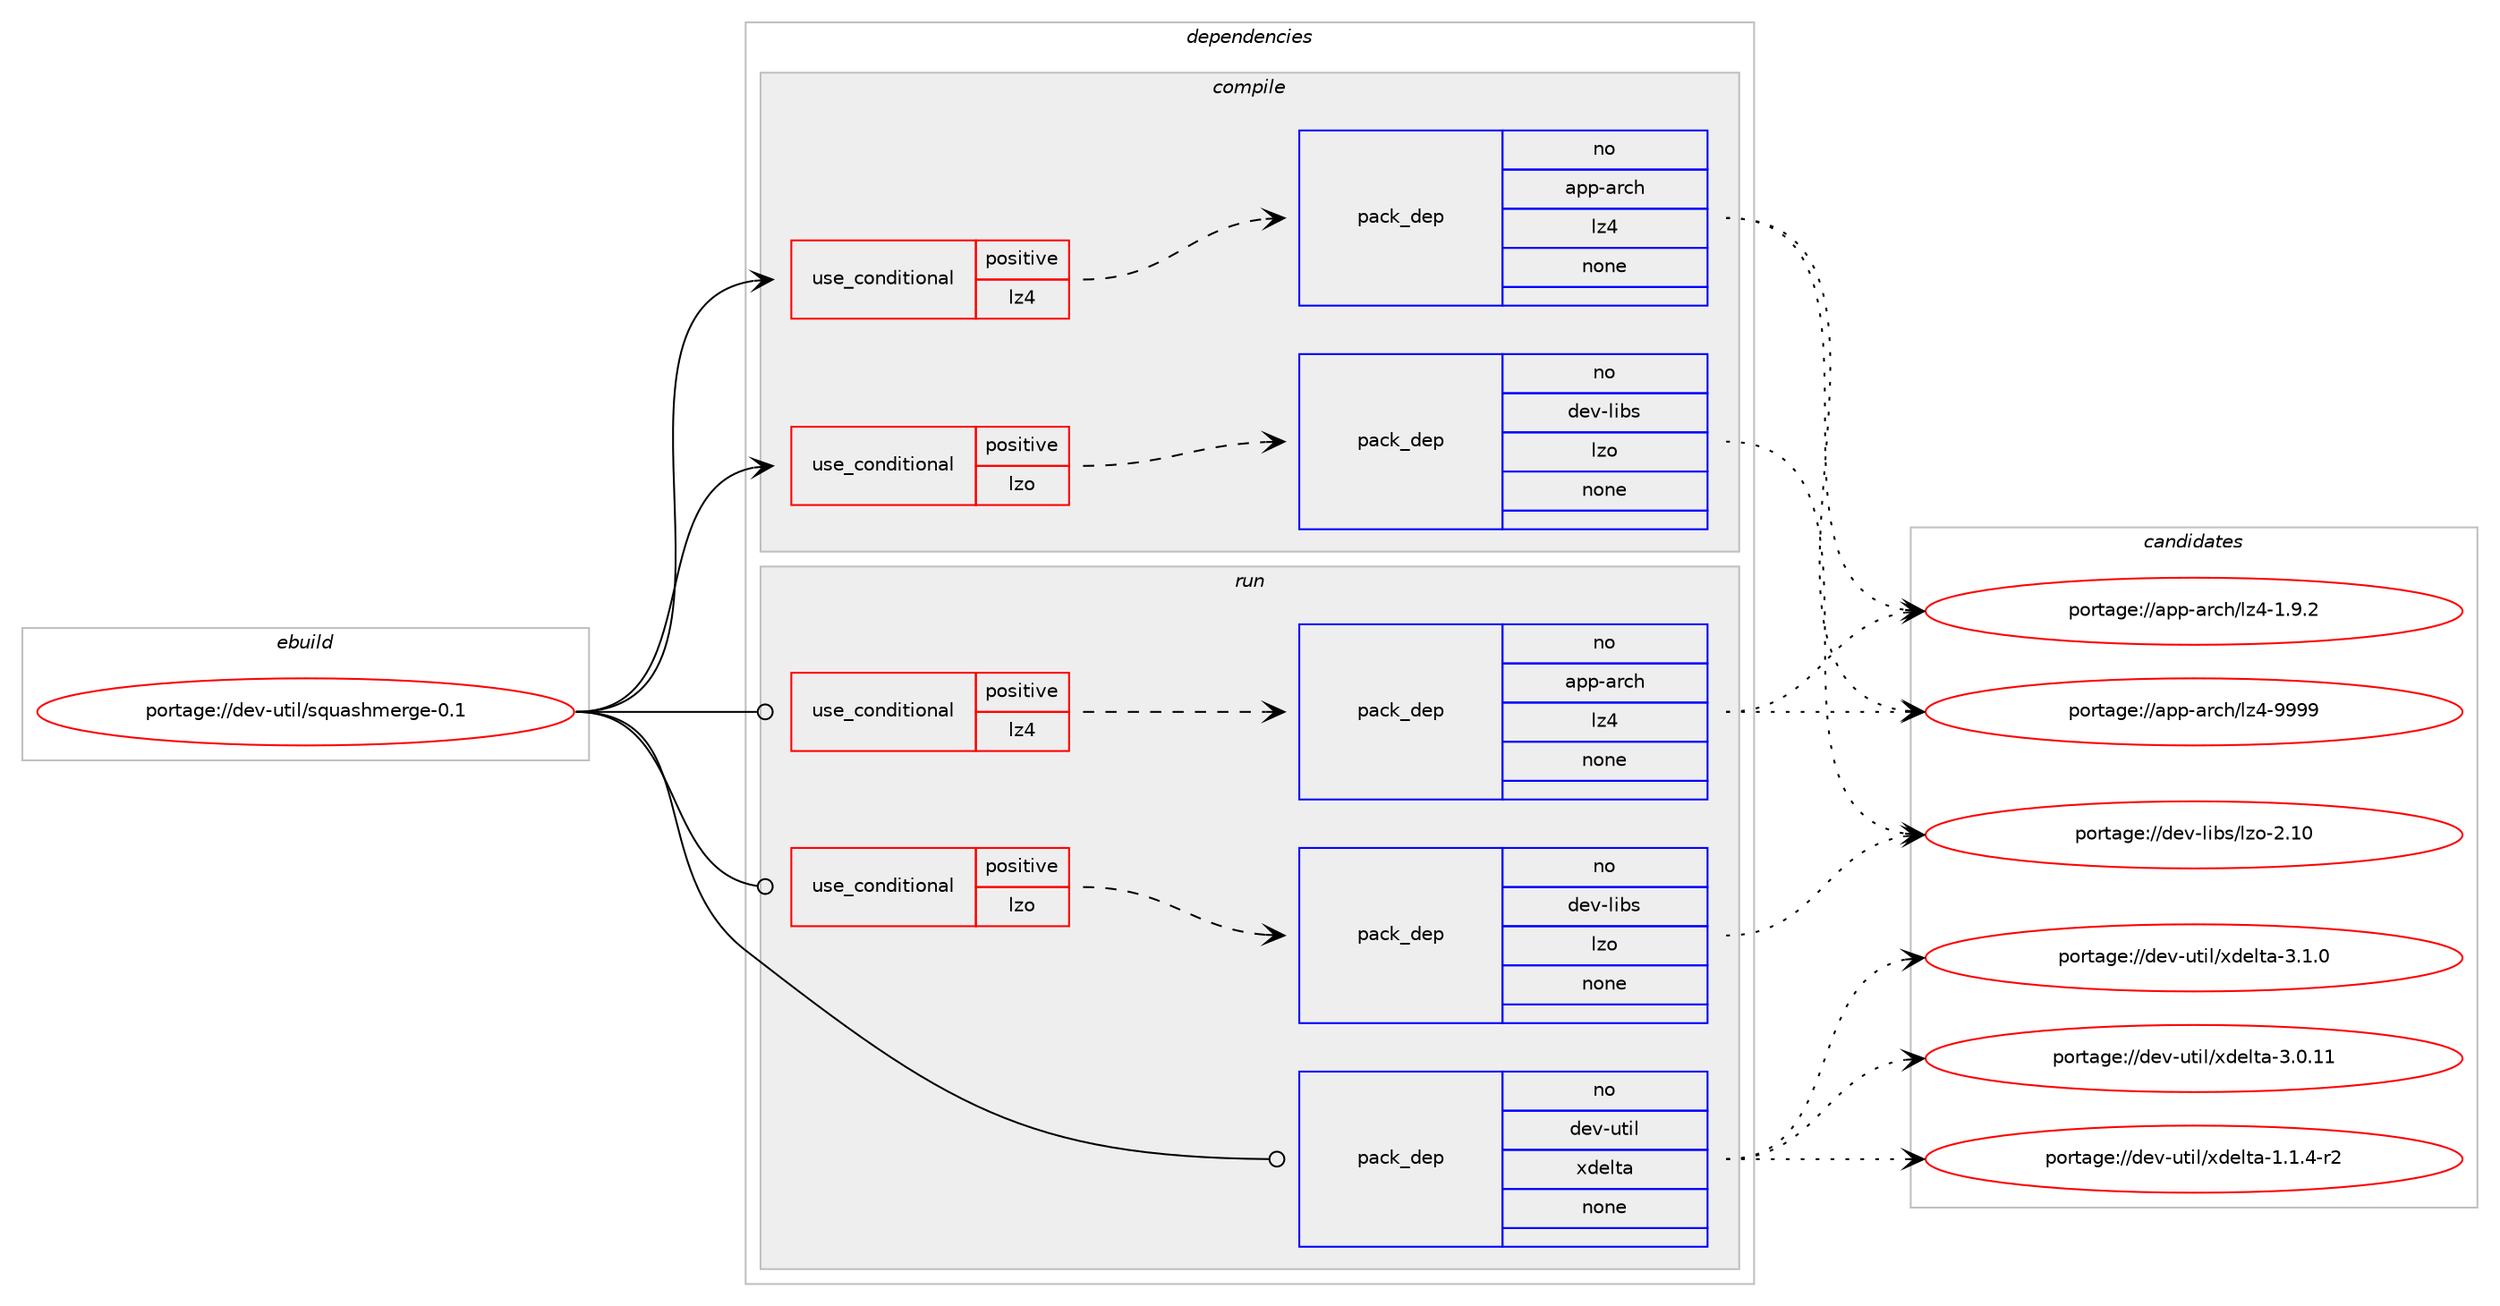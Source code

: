 digraph prolog {

# *************
# Graph options
# *************

newrank=true;
concentrate=true;
compound=true;
graph [rankdir=LR,fontname=Helvetica,fontsize=10,ranksep=1.5];#, ranksep=2.5, nodesep=0.2];
edge  [arrowhead=vee];
node  [fontname=Helvetica,fontsize=10];

# **********
# The ebuild
# **********

subgraph cluster_leftcol {
color=gray;
rank=same;
label=<<i>ebuild</i>>;
id [label="portage://dev-util/squashmerge-0.1", color=red, width=4, href="../dev-util/squashmerge-0.1.svg"];
}

# ****************
# The dependencies
# ****************

subgraph cluster_midcol {
color=gray;
label=<<i>dependencies</i>>;
subgraph cluster_compile {
fillcolor="#eeeeee";
style=filled;
label=<<i>compile</i>>;
subgraph cond61559 {
dependency297132 [label=<<TABLE BORDER="0" CELLBORDER="1" CELLSPACING="0" CELLPADDING="4"><TR><TD ROWSPAN="3" CELLPADDING="10">use_conditional</TD></TR><TR><TD>positive</TD></TR><TR><TD>lz4</TD></TR></TABLE>>, shape=none, color=red];
subgraph pack230991 {
dependency297133 [label=<<TABLE BORDER="0" CELLBORDER="1" CELLSPACING="0" CELLPADDING="4" WIDTH="220"><TR><TD ROWSPAN="6" CELLPADDING="30">pack_dep</TD></TR><TR><TD WIDTH="110">no</TD></TR><TR><TD>app-arch</TD></TR><TR><TD>lz4</TD></TR><TR><TD>none</TD></TR><TR><TD></TD></TR></TABLE>>, shape=none, color=blue];
}
dependency297132:e -> dependency297133:w [weight=20,style="dashed",arrowhead="vee"];
}
id:e -> dependency297132:w [weight=20,style="solid",arrowhead="vee"];
subgraph cond61560 {
dependency297134 [label=<<TABLE BORDER="0" CELLBORDER="1" CELLSPACING="0" CELLPADDING="4"><TR><TD ROWSPAN="3" CELLPADDING="10">use_conditional</TD></TR><TR><TD>positive</TD></TR><TR><TD>lzo</TD></TR></TABLE>>, shape=none, color=red];
subgraph pack230992 {
dependency297135 [label=<<TABLE BORDER="0" CELLBORDER="1" CELLSPACING="0" CELLPADDING="4" WIDTH="220"><TR><TD ROWSPAN="6" CELLPADDING="30">pack_dep</TD></TR><TR><TD WIDTH="110">no</TD></TR><TR><TD>dev-libs</TD></TR><TR><TD>lzo</TD></TR><TR><TD>none</TD></TR><TR><TD></TD></TR></TABLE>>, shape=none, color=blue];
}
dependency297134:e -> dependency297135:w [weight=20,style="dashed",arrowhead="vee"];
}
id:e -> dependency297134:w [weight=20,style="solid",arrowhead="vee"];
}
subgraph cluster_compileandrun {
fillcolor="#eeeeee";
style=filled;
label=<<i>compile and run</i>>;
}
subgraph cluster_run {
fillcolor="#eeeeee";
style=filled;
label=<<i>run</i>>;
subgraph cond61561 {
dependency297136 [label=<<TABLE BORDER="0" CELLBORDER="1" CELLSPACING="0" CELLPADDING="4"><TR><TD ROWSPAN="3" CELLPADDING="10">use_conditional</TD></TR><TR><TD>positive</TD></TR><TR><TD>lz4</TD></TR></TABLE>>, shape=none, color=red];
subgraph pack230993 {
dependency297137 [label=<<TABLE BORDER="0" CELLBORDER="1" CELLSPACING="0" CELLPADDING="4" WIDTH="220"><TR><TD ROWSPAN="6" CELLPADDING="30">pack_dep</TD></TR><TR><TD WIDTH="110">no</TD></TR><TR><TD>app-arch</TD></TR><TR><TD>lz4</TD></TR><TR><TD>none</TD></TR><TR><TD></TD></TR></TABLE>>, shape=none, color=blue];
}
dependency297136:e -> dependency297137:w [weight=20,style="dashed",arrowhead="vee"];
}
id:e -> dependency297136:w [weight=20,style="solid",arrowhead="odot"];
subgraph cond61562 {
dependency297138 [label=<<TABLE BORDER="0" CELLBORDER="1" CELLSPACING="0" CELLPADDING="4"><TR><TD ROWSPAN="3" CELLPADDING="10">use_conditional</TD></TR><TR><TD>positive</TD></TR><TR><TD>lzo</TD></TR></TABLE>>, shape=none, color=red];
subgraph pack230994 {
dependency297139 [label=<<TABLE BORDER="0" CELLBORDER="1" CELLSPACING="0" CELLPADDING="4" WIDTH="220"><TR><TD ROWSPAN="6" CELLPADDING="30">pack_dep</TD></TR><TR><TD WIDTH="110">no</TD></TR><TR><TD>dev-libs</TD></TR><TR><TD>lzo</TD></TR><TR><TD>none</TD></TR><TR><TD></TD></TR></TABLE>>, shape=none, color=blue];
}
dependency297138:e -> dependency297139:w [weight=20,style="dashed",arrowhead="vee"];
}
id:e -> dependency297138:w [weight=20,style="solid",arrowhead="odot"];
subgraph pack230995 {
dependency297140 [label=<<TABLE BORDER="0" CELLBORDER="1" CELLSPACING="0" CELLPADDING="4" WIDTH="220"><TR><TD ROWSPAN="6" CELLPADDING="30">pack_dep</TD></TR><TR><TD WIDTH="110">no</TD></TR><TR><TD>dev-util</TD></TR><TR><TD>xdelta</TD></TR><TR><TD>none</TD></TR><TR><TD></TD></TR></TABLE>>, shape=none, color=blue];
}
id:e -> dependency297140:w [weight=20,style="solid",arrowhead="odot"];
}
}

# **************
# The candidates
# **************

subgraph cluster_choices {
rank=same;
color=gray;
label=<<i>candidates</i>>;

subgraph choice230991 {
color=black;
nodesep=1;
choice9711211245971149910447108122524557575757 [label="portage://app-arch/lz4-9999", color=red, width=4,href="../app-arch/lz4-9999.svg"];
choice971121124597114991044710812252454946574650 [label="portage://app-arch/lz4-1.9.2", color=red, width=4,href="../app-arch/lz4-1.9.2.svg"];
dependency297133:e -> choice9711211245971149910447108122524557575757:w [style=dotted,weight="100"];
dependency297133:e -> choice971121124597114991044710812252454946574650:w [style=dotted,weight="100"];
}
subgraph choice230992 {
color=black;
nodesep=1;
choice1001011184510810598115471081221114550464948 [label="portage://dev-libs/lzo-2.10", color=red, width=4,href="../dev-libs/lzo-2.10.svg"];
dependency297135:e -> choice1001011184510810598115471081221114550464948:w [style=dotted,weight="100"];
}
subgraph choice230993 {
color=black;
nodesep=1;
choice9711211245971149910447108122524557575757 [label="portage://app-arch/lz4-9999", color=red, width=4,href="../app-arch/lz4-9999.svg"];
choice971121124597114991044710812252454946574650 [label="portage://app-arch/lz4-1.9.2", color=red, width=4,href="../app-arch/lz4-1.9.2.svg"];
dependency297137:e -> choice9711211245971149910447108122524557575757:w [style=dotted,weight="100"];
dependency297137:e -> choice971121124597114991044710812252454946574650:w [style=dotted,weight="100"];
}
subgraph choice230994 {
color=black;
nodesep=1;
choice1001011184510810598115471081221114550464948 [label="portage://dev-libs/lzo-2.10", color=red, width=4,href="../dev-libs/lzo-2.10.svg"];
dependency297139:e -> choice1001011184510810598115471081221114550464948:w [style=dotted,weight="100"];
}
subgraph choice230995 {
color=black;
nodesep=1;
choice100101118451171161051084712010010110811697455146494648 [label="portage://dev-util/xdelta-3.1.0", color=red, width=4,href="../dev-util/xdelta-3.1.0.svg"];
choice10010111845117116105108471201001011081169745514648464949 [label="portage://dev-util/xdelta-3.0.11", color=red, width=4,href="../dev-util/xdelta-3.0.11.svg"];
choice1001011184511711610510847120100101108116974549464946524511450 [label="portage://dev-util/xdelta-1.1.4-r2", color=red, width=4,href="../dev-util/xdelta-1.1.4-r2.svg"];
dependency297140:e -> choice100101118451171161051084712010010110811697455146494648:w [style=dotted,weight="100"];
dependency297140:e -> choice10010111845117116105108471201001011081169745514648464949:w [style=dotted,weight="100"];
dependency297140:e -> choice1001011184511711610510847120100101108116974549464946524511450:w [style=dotted,weight="100"];
}
}

}

